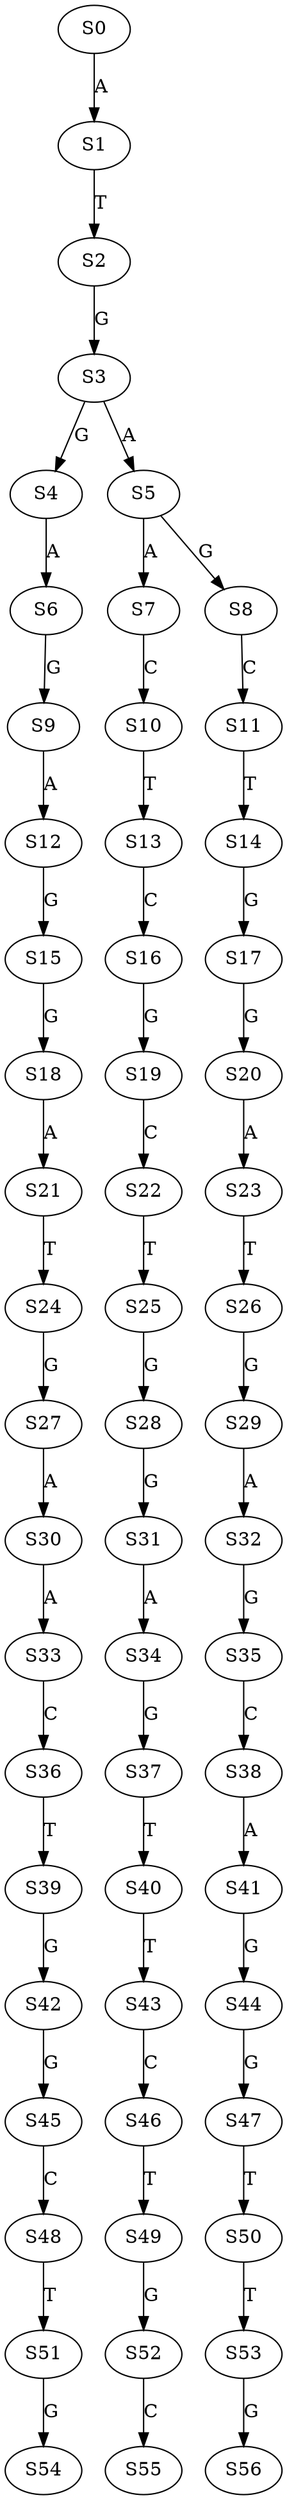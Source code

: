 strict digraph  {
	S0 -> S1 [ label = A ];
	S1 -> S2 [ label = T ];
	S2 -> S3 [ label = G ];
	S3 -> S4 [ label = G ];
	S3 -> S5 [ label = A ];
	S4 -> S6 [ label = A ];
	S5 -> S7 [ label = A ];
	S5 -> S8 [ label = G ];
	S6 -> S9 [ label = G ];
	S7 -> S10 [ label = C ];
	S8 -> S11 [ label = C ];
	S9 -> S12 [ label = A ];
	S10 -> S13 [ label = T ];
	S11 -> S14 [ label = T ];
	S12 -> S15 [ label = G ];
	S13 -> S16 [ label = C ];
	S14 -> S17 [ label = G ];
	S15 -> S18 [ label = G ];
	S16 -> S19 [ label = G ];
	S17 -> S20 [ label = G ];
	S18 -> S21 [ label = A ];
	S19 -> S22 [ label = C ];
	S20 -> S23 [ label = A ];
	S21 -> S24 [ label = T ];
	S22 -> S25 [ label = T ];
	S23 -> S26 [ label = T ];
	S24 -> S27 [ label = G ];
	S25 -> S28 [ label = G ];
	S26 -> S29 [ label = G ];
	S27 -> S30 [ label = A ];
	S28 -> S31 [ label = G ];
	S29 -> S32 [ label = A ];
	S30 -> S33 [ label = A ];
	S31 -> S34 [ label = A ];
	S32 -> S35 [ label = G ];
	S33 -> S36 [ label = C ];
	S34 -> S37 [ label = G ];
	S35 -> S38 [ label = C ];
	S36 -> S39 [ label = T ];
	S37 -> S40 [ label = T ];
	S38 -> S41 [ label = A ];
	S39 -> S42 [ label = G ];
	S40 -> S43 [ label = T ];
	S41 -> S44 [ label = G ];
	S42 -> S45 [ label = G ];
	S43 -> S46 [ label = C ];
	S44 -> S47 [ label = G ];
	S45 -> S48 [ label = C ];
	S46 -> S49 [ label = T ];
	S47 -> S50 [ label = T ];
	S48 -> S51 [ label = T ];
	S49 -> S52 [ label = G ];
	S50 -> S53 [ label = T ];
	S51 -> S54 [ label = G ];
	S52 -> S55 [ label = C ];
	S53 -> S56 [ label = G ];
}
